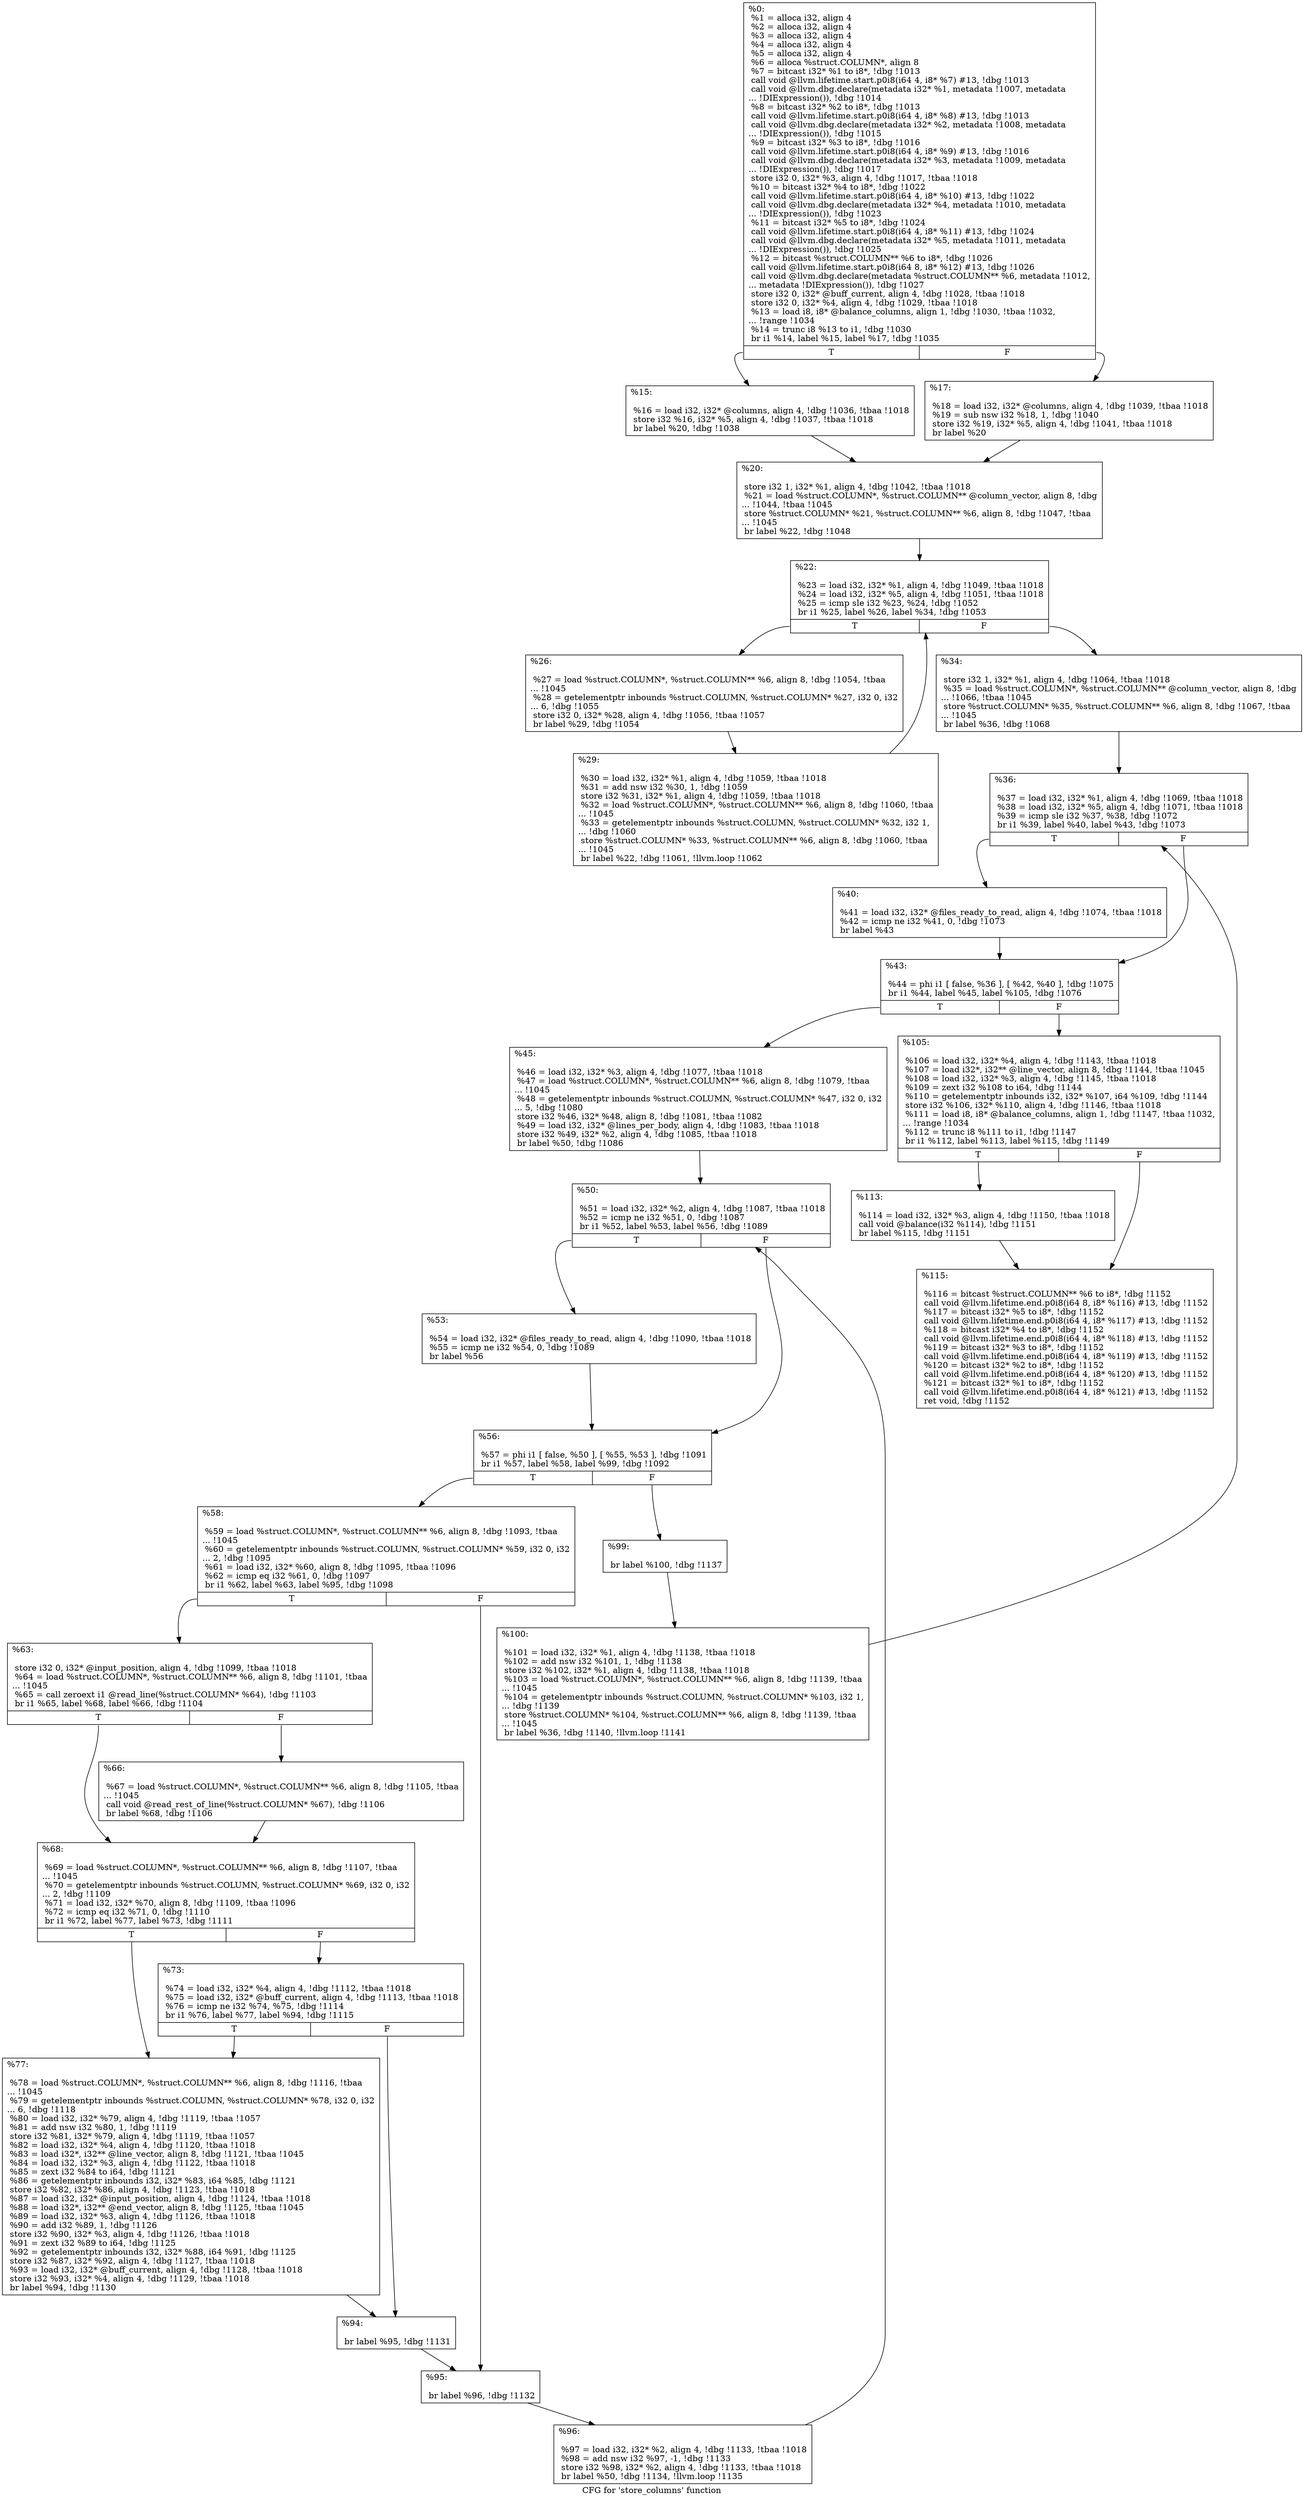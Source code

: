 digraph "CFG for 'store_columns' function" {
	label="CFG for 'store_columns' function";

	Node0x16503b0 [shape=record,label="{%0:\l  %1 = alloca i32, align 4\l  %2 = alloca i32, align 4\l  %3 = alloca i32, align 4\l  %4 = alloca i32, align 4\l  %5 = alloca i32, align 4\l  %6 = alloca %struct.COLUMN*, align 8\l  %7 = bitcast i32* %1 to i8*, !dbg !1013\l  call void @llvm.lifetime.start.p0i8(i64 4, i8* %7) #13, !dbg !1013\l  call void @llvm.dbg.declare(metadata i32* %1, metadata !1007, metadata\l... !DIExpression()), !dbg !1014\l  %8 = bitcast i32* %2 to i8*, !dbg !1013\l  call void @llvm.lifetime.start.p0i8(i64 4, i8* %8) #13, !dbg !1013\l  call void @llvm.dbg.declare(metadata i32* %2, metadata !1008, metadata\l... !DIExpression()), !dbg !1015\l  %9 = bitcast i32* %3 to i8*, !dbg !1016\l  call void @llvm.lifetime.start.p0i8(i64 4, i8* %9) #13, !dbg !1016\l  call void @llvm.dbg.declare(metadata i32* %3, metadata !1009, metadata\l... !DIExpression()), !dbg !1017\l  store i32 0, i32* %3, align 4, !dbg !1017, !tbaa !1018\l  %10 = bitcast i32* %4 to i8*, !dbg !1022\l  call void @llvm.lifetime.start.p0i8(i64 4, i8* %10) #13, !dbg !1022\l  call void @llvm.dbg.declare(metadata i32* %4, metadata !1010, metadata\l... !DIExpression()), !dbg !1023\l  %11 = bitcast i32* %5 to i8*, !dbg !1024\l  call void @llvm.lifetime.start.p0i8(i64 4, i8* %11) #13, !dbg !1024\l  call void @llvm.dbg.declare(metadata i32* %5, metadata !1011, metadata\l... !DIExpression()), !dbg !1025\l  %12 = bitcast %struct.COLUMN** %6 to i8*, !dbg !1026\l  call void @llvm.lifetime.start.p0i8(i64 8, i8* %12) #13, !dbg !1026\l  call void @llvm.dbg.declare(metadata %struct.COLUMN** %6, metadata !1012,\l... metadata !DIExpression()), !dbg !1027\l  store i32 0, i32* @buff_current, align 4, !dbg !1028, !tbaa !1018\l  store i32 0, i32* %4, align 4, !dbg !1029, !tbaa !1018\l  %13 = load i8, i8* @balance_columns, align 1, !dbg !1030, !tbaa !1032,\l... !range !1034\l  %14 = trunc i8 %13 to i1, !dbg !1030\l  br i1 %14, label %15, label %17, !dbg !1035\l|{<s0>T|<s1>F}}"];
	Node0x16503b0:s0 -> Node0x1650400;
	Node0x16503b0:s1 -> Node0x1650450;
	Node0x1650400 [shape=record,label="{%15:\l\l  %16 = load i32, i32* @columns, align 4, !dbg !1036, !tbaa !1018\l  store i32 %16, i32* %5, align 4, !dbg !1037, !tbaa !1018\l  br label %20, !dbg !1038\l}"];
	Node0x1650400 -> Node0x16504a0;
	Node0x1650450 [shape=record,label="{%17:\l\l  %18 = load i32, i32* @columns, align 4, !dbg !1039, !tbaa !1018\l  %19 = sub nsw i32 %18, 1, !dbg !1040\l  store i32 %19, i32* %5, align 4, !dbg !1041, !tbaa !1018\l  br label %20\l}"];
	Node0x1650450 -> Node0x16504a0;
	Node0x16504a0 [shape=record,label="{%20:\l\l  store i32 1, i32* %1, align 4, !dbg !1042, !tbaa !1018\l  %21 = load %struct.COLUMN*, %struct.COLUMN** @column_vector, align 8, !dbg\l... !1044, !tbaa !1045\l  store %struct.COLUMN* %21, %struct.COLUMN** %6, align 8, !dbg !1047, !tbaa\l... !1045\l  br label %22, !dbg !1048\l}"];
	Node0x16504a0 -> Node0x16504f0;
	Node0x16504f0 [shape=record,label="{%22:\l\l  %23 = load i32, i32* %1, align 4, !dbg !1049, !tbaa !1018\l  %24 = load i32, i32* %5, align 4, !dbg !1051, !tbaa !1018\l  %25 = icmp sle i32 %23, %24, !dbg !1052\l  br i1 %25, label %26, label %34, !dbg !1053\l|{<s0>T|<s1>F}}"];
	Node0x16504f0:s0 -> Node0x1650540;
	Node0x16504f0:s1 -> Node0x16505e0;
	Node0x1650540 [shape=record,label="{%26:\l\l  %27 = load %struct.COLUMN*, %struct.COLUMN** %6, align 8, !dbg !1054, !tbaa\l... !1045\l  %28 = getelementptr inbounds %struct.COLUMN, %struct.COLUMN* %27, i32 0, i32\l... 6, !dbg !1055\l  store i32 0, i32* %28, align 4, !dbg !1056, !tbaa !1057\l  br label %29, !dbg !1054\l}"];
	Node0x1650540 -> Node0x1650590;
	Node0x1650590 [shape=record,label="{%29:\l\l  %30 = load i32, i32* %1, align 4, !dbg !1059, !tbaa !1018\l  %31 = add nsw i32 %30, 1, !dbg !1059\l  store i32 %31, i32* %1, align 4, !dbg !1059, !tbaa !1018\l  %32 = load %struct.COLUMN*, %struct.COLUMN** %6, align 8, !dbg !1060, !tbaa\l... !1045\l  %33 = getelementptr inbounds %struct.COLUMN, %struct.COLUMN* %32, i32 1,\l... !dbg !1060\l  store %struct.COLUMN* %33, %struct.COLUMN** %6, align 8, !dbg !1060, !tbaa\l... !1045\l  br label %22, !dbg !1061, !llvm.loop !1062\l}"];
	Node0x1650590 -> Node0x16504f0;
	Node0x16505e0 [shape=record,label="{%34:\l\l  store i32 1, i32* %1, align 4, !dbg !1064, !tbaa !1018\l  %35 = load %struct.COLUMN*, %struct.COLUMN** @column_vector, align 8, !dbg\l... !1066, !tbaa !1045\l  store %struct.COLUMN* %35, %struct.COLUMN** %6, align 8, !dbg !1067, !tbaa\l... !1045\l  br label %36, !dbg !1068\l}"];
	Node0x16505e0 -> Node0x1650630;
	Node0x1650630 [shape=record,label="{%36:\l\l  %37 = load i32, i32* %1, align 4, !dbg !1069, !tbaa !1018\l  %38 = load i32, i32* %5, align 4, !dbg !1071, !tbaa !1018\l  %39 = icmp sle i32 %37, %38, !dbg !1072\l  br i1 %39, label %40, label %43, !dbg !1073\l|{<s0>T|<s1>F}}"];
	Node0x1650630:s0 -> Node0x1650680;
	Node0x1650630:s1 -> Node0x16506d0;
	Node0x1650680 [shape=record,label="{%40:\l\l  %41 = load i32, i32* @files_ready_to_read, align 4, !dbg !1074, !tbaa !1018\l  %42 = icmp ne i32 %41, 0, !dbg !1073\l  br label %43\l}"];
	Node0x1650680 -> Node0x16506d0;
	Node0x16506d0 [shape=record,label="{%43:\l\l  %44 = phi i1 [ false, %36 ], [ %42, %40 ], !dbg !1075\l  br i1 %44, label %45, label %105, !dbg !1076\l|{<s0>T|<s1>F}}"];
	Node0x16506d0:s0 -> Node0x1650720;
	Node0x16506d0:s1 -> Node0x1650bd0;
	Node0x1650720 [shape=record,label="{%45:\l\l  %46 = load i32, i32* %3, align 4, !dbg !1077, !tbaa !1018\l  %47 = load %struct.COLUMN*, %struct.COLUMN** %6, align 8, !dbg !1079, !tbaa\l... !1045\l  %48 = getelementptr inbounds %struct.COLUMN, %struct.COLUMN* %47, i32 0, i32\l... 5, !dbg !1080\l  store i32 %46, i32* %48, align 8, !dbg !1081, !tbaa !1082\l  %49 = load i32, i32* @lines_per_body, align 4, !dbg !1083, !tbaa !1018\l  store i32 %49, i32* %2, align 4, !dbg !1085, !tbaa !1018\l  br label %50, !dbg !1086\l}"];
	Node0x1650720 -> Node0x1650770;
	Node0x1650770 [shape=record,label="{%50:\l\l  %51 = load i32, i32* %2, align 4, !dbg !1087, !tbaa !1018\l  %52 = icmp ne i32 %51, 0, !dbg !1087\l  br i1 %52, label %53, label %56, !dbg !1089\l|{<s0>T|<s1>F}}"];
	Node0x1650770:s0 -> Node0x16507c0;
	Node0x1650770:s1 -> Node0x1650810;
	Node0x16507c0 [shape=record,label="{%53:\l\l  %54 = load i32, i32* @files_ready_to_read, align 4, !dbg !1090, !tbaa !1018\l  %55 = icmp ne i32 %54, 0, !dbg !1089\l  br label %56\l}"];
	Node0x16507c0 -> Node0x1650810;
	Node0x1650810 [shape=record,label="{%56:\l\l  %57 = phi i1 [ false, %50 ], [ %55, %53 ], !dbg !1091\l  br i1 %57, label %58, label %99, !dbg !1092\l|{<s0>T|<s1>F}}"];
	Node0x1650810:s0 -> Node0x1650860;
	Node0x1650810:s1 -> Node0x1650b30;
	Node0x1650860 [shape=record,label="{%58:\l\l  %59 = load %struct.COLUMN*, %struct.COLUMN** %6, align 8, !dbg !1093, !tbaa\l... !1045\l  %60 = getelementptr inbounds %struct.COLUMN, %struct.COLUMN* %59, i32 0, i32\l... 2, !dbg !1095\l  %61 = load i32, i32* %60, align 8, !dbg !1095, !tbaa !1096\l  %62 = icmp eq i32 %61, 0, !dbg !1097\l  br i1 %62, label %63, label %95, !dbg !1098\l|{<s0>T|<s1>F}}"];
	Node0x1650860:s0 -> Node0x16508b0;
	Node0x1650860:s1 -> Node0x1650a90;
	Node0x16508b0 [shape=record,label="{%63:\l\l  store i32 0, i32* @input_position, align 4, !dbg !1099, !tbaa !1018\l  %64 = load %struct.COLUMN*, %struct.COLUMN** %6, align 8, !dbg !1101, !tbaa\l... !1045\l  %65 = call zeroext i1 @read_line(%struct.COLUMN* %64), !dbg !1103\l  br i1 %65, label %68, label %66, !dbg !1104\l|{<s0>T|<s1>F}}"];
	Node0x16508b0:s0 -> Node0x1650950;
	Node0x16508b0:s1 -> Node0x1650900;
	Node0x1650900 [shape=record,label="{%66:\l\l  %67 = load %struct.COLUMN*, %struct.COLUMN** %6, align 8, !dbg !1105, !tbaa\l... !1045\l  call void @read_rest_of_line(%struct.COLUMN* %67), !dbg !1106\l  br label %68, !dbg !1106\l}"];
	Node0x1650900 -> Node0x1650950;
	Node0x1650950 [shape=record,label="{%68:\l\l  %69 = load %struct.COLUMN*, %struct.COLUMN** %6, align 8, !dbg !1107, !tbaa\l... !1045\l  %70 = getelementptr inbounds %struct.COLUMN, %struct.COLUMN* %69, i32 0, i32\l... 2, !dbg !1109\l  %71 = load i32, i32* %70, align 8, !dbg !1109, !tbaa !1096\l  %72 = icmp eq i32 %71, 0, !dbg !1110\l  br i1 %72, label %77, label %73, !dbg !1111\l|{<s0>T|<s1>F}}"];
	Node0x1650950:s0 -> Node0x16509f0;
	Node0x1650950:s1 -> Node0x16509a0;
	Node0x16509a0 [shape=record,label="{%73:\l\l  %74 = load i32, i32* %4, align 4, !dbg !1112, !tbaa !1018\l  %75 = load i32, i32* @buff_current, align 4, !dbg !1113, !tbaa !1018\l  %76 = icmp ne i32 %74, %75, !dbg !1114\l  br i1 %76, label %77, label %94, !dbg !1115\l|{<s0>T|<s1>F}}"];
	Node0x16509a0:s0 -> Node0x16509f0;
	Node0x16509a0:s1 -> Node0x1650a40;
	Node0x16509f0 [shape=record,label="{%77:\l\l  %78 = load %struct.COLUMN*, %struct.COLUMN** %6, align 8, !dbg !1116, !tbaa\l... !1045\l  %79 = getelementptr inbounds %struct.COLUMN, %struct.COLUMN* %78, i32 0, i32\l... 6, !dbg !1118\l  %80 = load i32, i32* %79, align 4, !dbg !1119, !tbaa !1057\l  %81 = add nsw i32 %80, 1, !dbg !1119\l  store i32 %81, i32* %79, align 4, !dbg !1119, !tbaa !1057\l  %82 = load i32, i32* %4, align 4, !dbg !1120, !tbaa !1018\l  %83 = load i32*, i32** @line_vector, align 8, !dbg !1121, !tbaa !1045\l  %84 = load i32, i32* %3, align 4, !dbg !1122, !tbaa !1018\l  %85 = zext i32 %84 to i64, !dbg !1121\l  %86 = getelementptr inbounds i32, i32* %83, i64 %85, !dbg !1121\l  store i32 %82, i32* %86, align 4, !dbg !1123, !tbaa !1018\l  %87 = load i32, i32* @input_position, align 4, !dbg !1124, !tbaa !1018\l  %88 = load i32*, i32** @end_vector, align 8, !dbg !1125, !tbaa !1045\l  %89 = load i32, i32* %3, align 4, !dbg !1126, !tbaa !1018\l  %90 = add i32 %89, 1, !dbg !1126\l  store i32 %90, i32* %3, align 4, !dbg !1126, !tbaa !1018\l  %91 = zext i32 %89 to i64, !dbg !1125\l  %92 = getelementptr inbounds i32, i32* %88, i64 %91, !dbg !1125\l  store i32 %87, i32* %92, align 4, !dbg !1127, !tbaa !1018\l  %93 = load i32, i32* @buff_current, align 4, !dbg !1128, !tbaa !1018\l  store i32 %93, i32* %4, align 4, !dbg !1129, !tbaa !1018\l  br label %94, !dbg !1130\l}"];
	Node0x16509f0 -> Node0x1650a40;
	Node0x1650a40 [shape=record,label="{%94:\l\l  br label %95, !dbg !1131\l}"];
	Node0x1650a40 -> Node0x1650a90;
	Node0x1650a90 [shape=record,label="{%95:\l\l  br label %96, !dbg !1132\l}"];
	Node0x1650a90 -> Node0x1650ae0;
	Node0x1650ae0 [shape=record,label="{%96:\l\l  %97 = load i32, i32* %2, align 4, !dbg !1133, !tbaa !1018\l  %98 = add nsw i32 %97, -1, !dbg !1133\l  store i32 %98, i32* %2, align 4, !dbg !1133, !tbaa !1018\l  br label %50, !dbg !1134, !llvm.loop !1135\l}"];
	Node0x1650ae0 -> Node0x1650770;
	Node0x1650b30 [shape=record,label="{%99:\l\l  br label %100, !dbg !1137\l}"];
	Node0x1650b30 -> Node0x1650b80;
	Node0x1650b80 [shape=record,label="{%100:\l\l  %101 = load i32, i32* %1, align 4, !dbg !1138, !tbaa !1018\l  %102 = add nsw i32 %101, 1, !dbg !1138\l  store i32 %102, i32* %1, align 4, !dbg !1138, !tbaa !1018\l  %103 = load %struct.COLUMN*, %struct.COLUMN** %6, align 8, !dbg !1139, !tbaa\l... !1045\l  %104 = getelementptr inbounds %struct.COLUMN, %struct.COLUMN* %103, i32 1,\l... !dbg !1139\l  store %struct.COLUMN* %104, %struct.COLUMN** %6, align 8, !dbg !1139, !tbaa\l... !1045\l  br label %36, !dbg !1140, !llvm.loop !1141\l}"];
	Node0x1650b80 -> Node0x1650630;
	Node0x1650bd0 [shape=record,label="{%105:\l\l  %106 = load i32, i32* %4, align 4, !dbg !1143, !tbaa !1018\l  %107 = load i32*, i32** @line_vector, align 8, !dbg !1144, !tbaa !1045\l  %108 = load i32, i32* %3, align 4, !dbg !1145, !tbaa !1018\l  %109 = zext i32 %108 to i64, !dbg !1144\l  %110 = getelementptr inbounds i32, i32* %107, i64 %109, !dbg !1144\l  store i32 %106, i32* %110, align 4, !dbg !1146, !tbaa !1018\l  %111 = load i8, i8* @balance_columns, align 1, !dbg !1147, !tbaa !1032,\l... !range !1034\l  %112 = trunc i8 %111 to i1, !dbg !1147\l  br i1 %112, label %113, label %115, !dbg !1149\l|{<s0>T|<s1>F}}"];
	Node0x1650bd0:s0 -> Node0x1650c20;
	Node0x1650bd0:s1 -> Node0x1650c70;
	Node0x1650c20 [shape=record,label="{%113:\l\l  %114 = load i32, i32* %3, align 4, !dbg !1150, !tbaa !1018\l  call void @balance(i32 %114), !dbg !1151\l  br label %115, !dbg !1151\l}"];
	Node0x1650c20 -> Node0x1650c70;
	Node0x1650c70 [shape=record,label="{%115:\l\l  %116 = bitcast %struct.COLUMN** %6 to i8*, !dbg !1152\l  call void @llvm.lifetime.end.p0i8(i64 8, i8* %116) #13, !dbg !1152\l  %117 = bitcast i32* %5 to i8*, !dbg !1152\l  call void @llvm.lifetime.end.p0i8(i64 4, i8* %117) #13, !dbg !1152\l  %118 = bitcast i32* %4 to i8*, !dbg !1152\l  call void @llvm.lifetime.end.p0i8(i64 4, i8* %118) #13, !dbg !1152\l  %119 = bitcast i32* %3 to i8*, !dbg !1152\l  call void @llvm.lifetime.end.p0i8(i64 4, i8* %119) #13, !dbg !1152\l  %120 = bitcast i32* %2 to i8*, !dbg !1152\l  call void @llvm.lifetime.end.p0i8(i64 4, i8* %120) #13, !dbg !1152\l  %121 = bitcast i32* %1 to i8*, !dbg !1152\l  call void @llvm.lifetime.end.p0i8(i64 4, i8* %121) #13, !dbg !1152\l  ret void, !dbg !1152\l}"];
}
